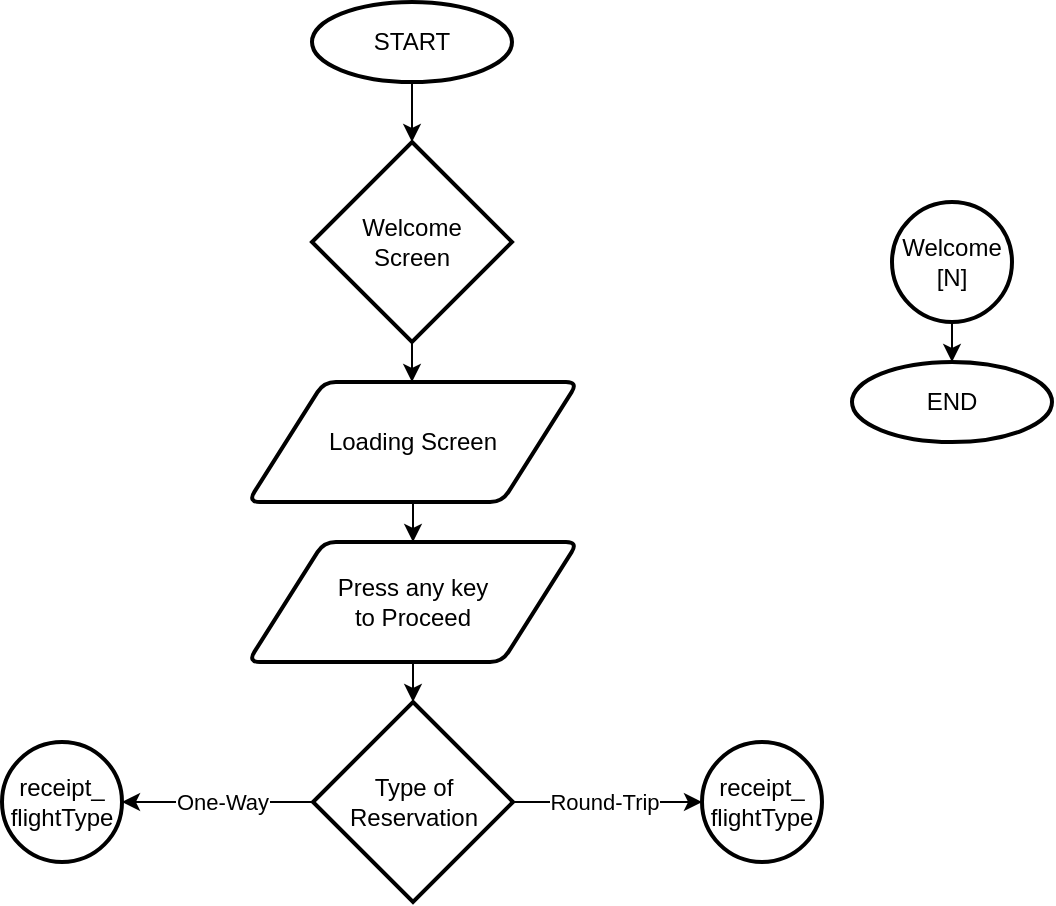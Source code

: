 <mxfile version="20.6.0" type="github">
  <diagram id="UlfH0z7l-Fw2T3nxiZSq" name="Page-1">
    <mxGraphModel dx="981" dy="573" grid="1" gridSize="10" guides="1" tooltips="1" connect="1" arrows="1" fold="1" page="1" pageScale="1" pageWidth="850" pageHeight="1100" math="0" shadow="0">
      <root>
        <mxCell id="0" />
        <mxCell id="1" parent="0" />
        <mxCell id="YZU04UB36HN_YHUM8Txj-4" value="" style="edgeStyle=orthogonalEdgeStyle;rounded=0;orthogonalLoop=1;jettySize=auto;html=1;" edge="1" parent="1">
          <mxGeometry relative="1" as="geometry">
            <mxPoint x="425" y="60" as="sourcePoint" />
            <mxPoint x="425" y="90" as="targetPoint" />
          </mxGeometry>
        </mxCell>
        <mxCell id="YZU04UB36HN_YHUM8Txj-1" value="START" style="strokeWidth=2;html=1;shape=mxgraph.flowchart.start_1;whiteSpace=wrap;" vertex="1" parent="1">
          <mxGeometry x="375" y="20" width="100" height="40" as="geometry" />
        </mxCell>
        <mxCell id="YZU04UB36HN_YHUM8Txj-12" style="edgeStyle=orthogonalEdgeStyle;rounded=0;orthogonalLoop=1;jettySize=auto;html=1;entryX=0.5;entryY=0;entryDx=0;entryDy=0;" edge="1" parent="1" source="YZU04UB36HN_YHUM8Txj-3" target="YZU04UB36HN_YHUM8Txj-10">
          <mxGeometry relative="1" as="geometry" />
        </mxCell>
        <mxCell id="YZU04UB36HN_YHUM8Txj-3" value="Welcome&lt;br&gt;Screen" style="strokeWidth=2;html=1;shape=mxgraph.flowchart.decision;whiteSpace=wrap;" vertex="1" parent="1">
          <mxGeometry x="375" y="90" width="100" height="100" as="geometry" />
        </mxCell>
        <mxCell id="YZU04UB36HN_YHUM8Txj-9" style="edgeStyle=orthogonalEdgeStyle;rounded=0;orthogonalLoop=1;jettySize=auto;html=1;entryX=0.5;entryY=0;entryDx=0;entryDy=0;entryPerimeter=0;" edge="1" parent="1" source="YZU04UB36HN_YHUM8Txj-7" target="YZU04UB36HN_YHUM8Txj-8">
          <mxGeometry relative="1" as="geometry" />
        </mxCell>
        <mxCell id="YZU04UB36HN_YHUM8Txj-7" value="Welcome [N]" style="strokeWidth=2;html=1;shape=mxgraph.flowchart.start_2;whiteSpace=wrap;" vertex="1" parent="1">
          <mxGeometry x="665" y="120" width="60" height="60" as="geometry" />
        </mxCell>
        <mxCell id="YZU04UB36HN_YHUM8Txj-8" value="END" style="strokeWidth=2;html=1;shape=mxgraph.flowchart.start_1;whiteSpace=wrap;" vertex="1" parent="1">
          <mxGeometry x="645" y="200" width="100" height="40" as="geometry" />
        </mxCell>
        <mxCell id="YZU04UB36HN_YHUM8Txj-15" style="edgeStyle=orthogonalEdgeStyle;rounded=0;orthogonalLoop=1;jettySize=auto;html=1;entryX=0.5;entryY=0;entryDx=0;entryDy=0;" edge="1" parent="1" source="YZU04UB36HN_YHUM8Txj-10" target="YZU04UB36HN_YHUM8Txj-14">
          <mxGeometry relative="1" as="geometry" />
        </mxCell>
        <mxCell id="YZU04UB36HN_YHUM8Txj-10" value="Loading Screen" style="shape=parallelogram;html=1;strokeWidth=2;perimeter=parallelogramPerimeter;whiteSpace=wrap;rounded=1;arcSize=12;size=0.23;" vertex="1" parent="1">
          <mxGeometry x="343" y="210" width="165" height="60" as="geometry" />
        </mxCell>
        <mxCell id="YZU04UB36HN_YHUM8Txj-18" style="edgeStyle=orthogonalEdgeStyle;rounded=0;orthogonalLoop=1;jettySize=auto;html=1;entryX=0.5;entryY=0;entryDx=0;entryDy=0;entryPerimeter=0;" edge="1" parent="1" source="YZU04UB36HN_YHUM8Txj-14" target="YZU04UB36HN_YHUM8Txj-17">
          <mxGeometry relative="1" as="geometry" />
        </mxCell>
        <mxCell id="YZU04UB36HN_YHUM8Txj-14" value="Press any key &lt;br&gt;to Proceed" style="shape=parallelogram;html=1;strokeWidth=2;perimeter=parallelogramPerimeter;whiteSpace=wrap;rounded=1;arcSize=12;size=0.23;" vertex="1" parent="1">
          <mxGeometry x="343" y="290" width="165" height="60" as="geometry" />
        </mxCell>
        <mxCell id="YZU04UB36HN_YHUM8Txj-22" style="edgeStyle=orthogonalEdgeStyle;rounded=0;orthogonalLoop=1;jettySize=auto;html=1;entryX=0;entryY=0.5;entryDx=0;entryDy=0;entryPerimeter=0;" edge="1" parent="1" source="YZU04UB36HN_YHUM8Txj-17" target="YZU04UB36HN_YHUM8Txj-19">
          <mxGeometry relative="1" as="geometry">
            <Array as="points">
              <mxPoint x="510" y="420" />
              <mxPoint x="510" y="420" />
            </Array>
          </mxGeometry>
        </mxCell>
        <mxCell id="YZU04UB36HN_YHUM8Txj-27" value="Round-Trip" style="edgeLabel;html=1;align=center;verticalAlign=middle;resizable=0;points=[];" vertex="1" connectable="0" parent="YZU04UB36HN_YHUM8Txj-22">
          <mxGeometry x="-0.623" y="1" relative="1" as="geometry">
            <mxPoint x="27" y="1" as="offset" />
          </mxGeometry>
        </mxCell>
        <mxCell id="YZU04UB36HN_YHUM8Txj-25" style="edgeStyle=orthogonalEdgeStyle;rounded=0;orthogonalLoop=1;jettySize=auto;html=1;entryX=1;entryY=0.5;entryDx=0;entryDy=0;entryPerimeter=0;" edge="1" parent="1" source="YZU04UB36HN_YHUM8Txj-17" target="YZU04UB36HN_YHUM8Txj-24">
          <mxGeometry relative="1" as="geometry" />
        </mxCell>
        <mxCell id="YZU04UB36HN_YHUM8Txj-26" value="One-Way" style="edgeLabel;html=1;align=center;verticalAlign=middle;resizable=0;points=[];" vertex="1" connectable="0" parent="YZU04UB36HN_YHUM8Txj-25">
          <mxGeometry x="-0.322" y="2" relative="1" as="geometry">
            <mxPoint x="-13" y="-2" as="offset" />
          </mxGeometry>
        </mxCell>
        <mxCell id="YZU04UB36HN_YHUM8Txj-17" value="Type of&lt;br&gt;Reservation" style="strokeWidth=2;html=1;shape=mxgraph.flowchart.decision;whiteSpace=wrap;" vertex="1" parent="1">
          <mxGeometry x="375.5" y="370" width="100" height="100" as="geometry" />
        </mxCell>
        <mxCell id="YZU04UB36HN_YHUM8Txj-19" value="receipt_&lt;br&gt;flightType" style="strokeWidth=2;html=1;shape=mxgraph.flowchart.start_2;whiteSpace=wrap;" vertex="1" parent="1">
          <mxGeometry x="570" y="390" width="60" height="60" as="geometry" />
        </mxCell>
        <mxCell id="YZU04UB36HN_YHUM8Txj-24" value="receipt_&lt;br&gt;flightType" style="strokeWidth=2;html=1;shape=mxgraph.flowchart.start_2;whiteSpace=wrap;" vertex="1" parent="1">
          <mxGeometry x="220" y="390" width="60" height="60" as="geometry" />
        </mxCell>
      </root>
    </mxGraphModel>
  </diagram>
</mxfile>

